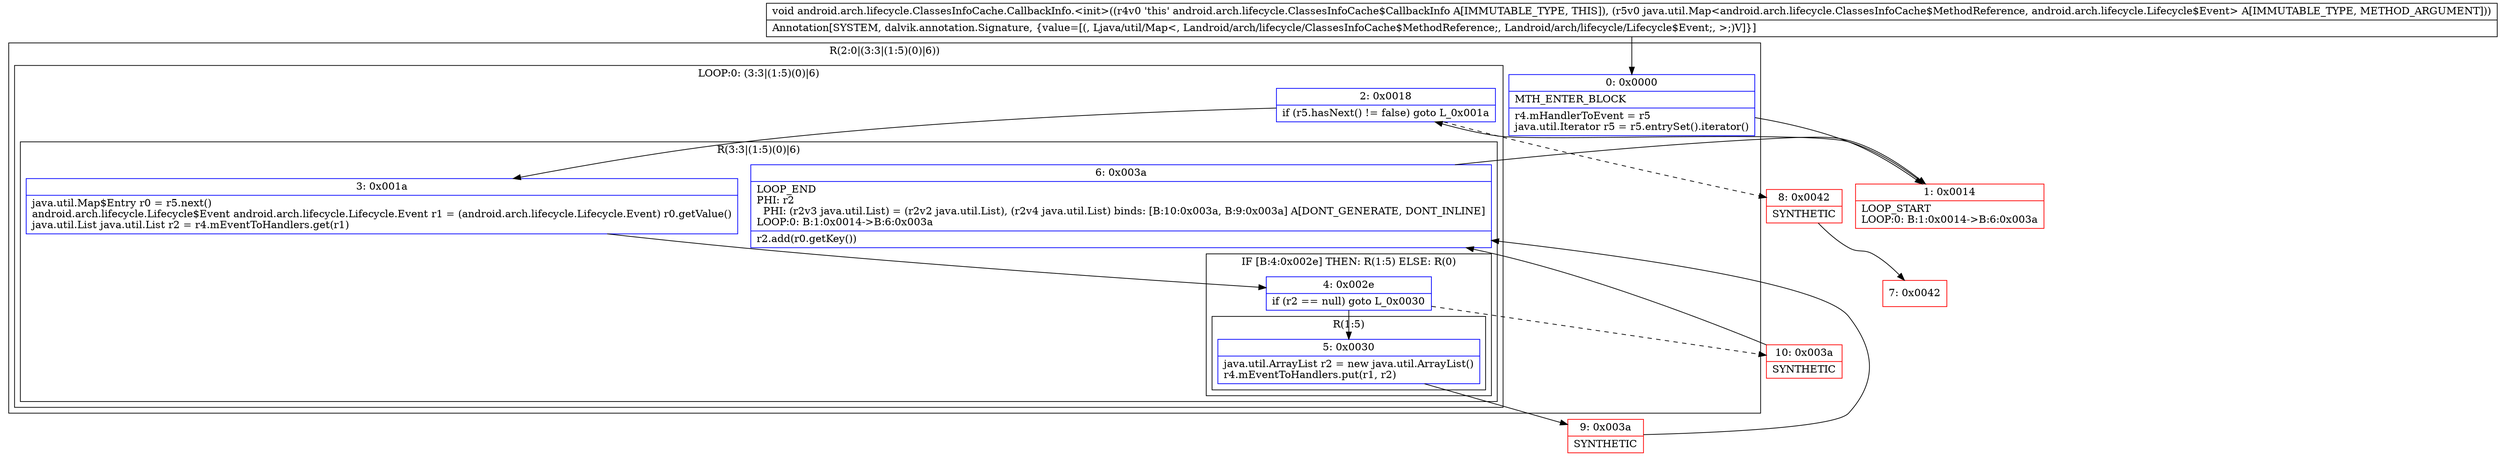 digraph "CFG forandroid.arch.lifecycle.ClassesInfoCache.CallbackInfo.\<init\>(Ljava\/util\/Map;)V" {
subgraph cluster_Region_932863258 {
label = "R(2:0|(3:3|(1:5)(0)|6))";
node [shape=record,color=blue];
Node_0 [shape=record,label="{0\:\ 0x0000|MTH_ENTER_BLOCK\l|r4.mHandlerToEvent = r5\ljava.util.Iterator r5 = r5.entrySet().iterator()\l}"];
subgraph cluster_LoopRegion_2081044259 {
label = "LOOP:0: (3:3|(1:5)(0)|6)";
node [shape=record,color=blue];
Node_2 [shape=record,label="{2\:\ 0x0018|if (r5.hasNext() != false) goto L_0x001a\l}"];
subgraph cluster_Region_1569105880 {
label = "R(3:3|(1:5)(0)|6)";
node [shape=record,color=blue];
Node_3 [shape=record,label="{3\:\ 0x001a|java.util.Map$Entry r0 = r5.next()\landroid.arch.lifecycle.Lifecycle$Event android.arch.lifecycle.Lifecycle.Event r1 = (android.arch.lifecycle.Lifecycle.Event) r0.getValue()\ljava.util.List java.util.List r2 = r4.mEventToHandlers.get(r1)\l}"];
subgraph cluster_IfRegion_1959611492 {
label = "IF [B:4:0x002e] THEN: R(1:5) ELSE: R(0)";
node [shape=record,color=blue];
Node_4 [shape=record,label="{4\:\ 0x002e|if (r2 == null) goto L_0x0030\l}"];
subgraph cluster_Region_1715332701 {
label = "R(1:5)";
node [shape=record,color=blue];
Node_5 [shape=record,label="{5\:\ 0x0030|java.util.ArrayList r2 = new java.util.ArrayList()\lr4.mEventToHandlers.put(r1, r2)\l}"];
}
subgraph cluster_Region_1788529782 {
label = "R(0)";
node [shape=record,color=blue];
}
}
Node_6 [shape=record,label="{6\:\ 0x003a|LOOP_END\lPHI: r2 \l  PHI: (r2v3 java.util.List) = (r2v2 java.util.List), (r2v4 java.util.List) binds: [B:10:0x003a, B:9:0x003a] A[DONT_GENERATE, DONT_INLINE]\lLOOP:0: B:1:0x0014\-\>B:6:0x003a\l|r2.add(r0.getKey())\l}"];
}
}
}
Node_1 [shape=record,color=red,label="{1\:\ 0x0014|LOOP_START\lLOOP:0: B:1:0x0014\-\>B:6:0x003a\l}"];
Node_7 [shape=record,color=red,label="{7\:\ 0x0042}"];
Node_8 [shape=record,color=red,label="{8\:\ 0x0042|SYNTHETIC\l}"];
Node_9 [shape=record,color=red,label="{9\:\ 0x003a|SYNTHETIC\l}"];
Node_10 [shape=record,color=red,label="{10\:\ 0x003a|SYNTHETIC\l}"];
MethodNode[shape=record,label="{void android.arch.lifecycle.ClassesInfoCache.CallbackInfo.\<init\>((r4v0 'this' android.arch.lifecycle.ClassesInfoCache$CallbackInfo A[IMMUTABLE_TYPE, THIS]), (r5v0 java.util.Map\<android.arch.lifecycle.ClassesInfoCache$MethodReference, android.arch.lifecycle.Lifecycle$Event\> A[IMMUTABLE_TYPE, METHOD_ARGUMENT]))  | Annotation[SYSTEM, dalvik.annotation.Signature, \{value=[(, Ljava\/util\/Map\<, Landroid\/arch\/lifecycle\/ClassesInfoCache$MethodReference;, Landroid\/arch\/lifecycle\/Lifecycle$Event;, \>;)V]\}]\l}"];
MethodNode -> Node_0;
Node_0 -> Node_1;
Node_2 -> Node_3;
Node_2 -> Node_8[style=dashed];
Node_3 -> Node_4;
Node_4 -> Node_5;
Node_4 -> Node_10[style=dashed];
Node_5 -> Node_9;
Node_6 -> Node_1;
Node_1 -> Node_2;
Node_8 -> Node_7;
Node_9 -> Node_6;
Node_10 -> Node_6;
}


